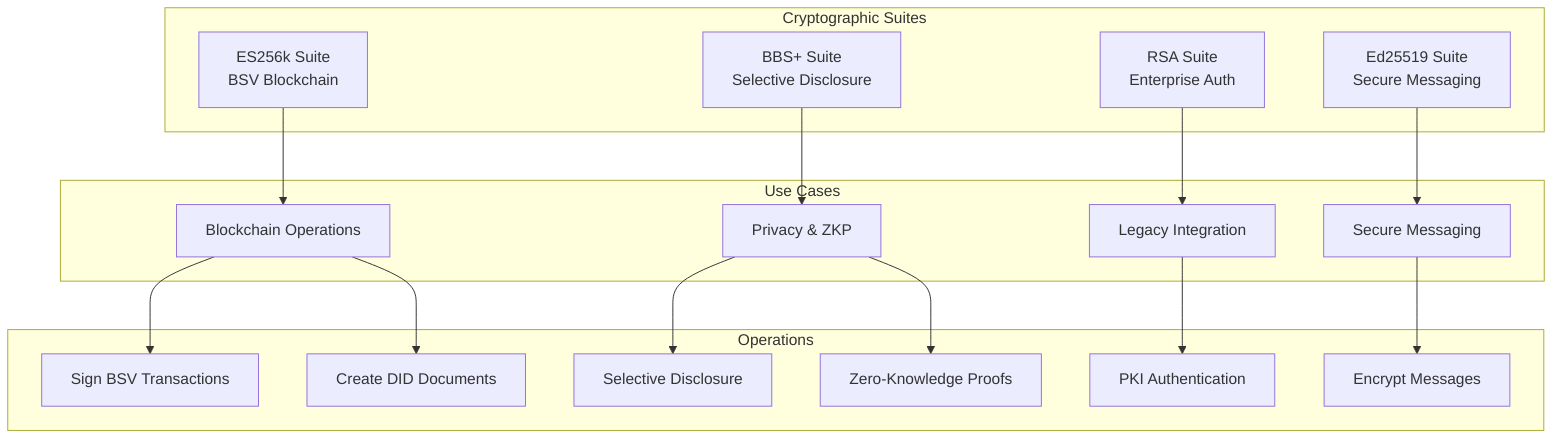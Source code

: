 graph TB
    subgraph "Cryptographic Suites"
        ES256K[ES256k Suite<br/>BSV Blockchain]
        BBS[BBS+ Suite<br/>Selective Disclosure]
        RSA[RSA Suite<br/>Enterprise Auth]
        ED25519[Ed25519 Suite<br/>Secure Messaging]
    end
    
    subgraph "Use Cases"
        BLOCKCHAIN[Blockchain Operations]
        PRIVACY[Privacy & ZKP]
        ENTERPRISE[Legacy Integration]
        MESSAGING[Secure Messaging]
    end
    
    subgraph "Operations"
        SIGN_TX[Sign BSV Transactions]
        CREATE_DID[Create DID Documents]
        SELECTIVE[Selective Disclosure]
        ZKP[Zero-Knowledge Proofs]
        PKI[PKI Authentication]
        ENCRYPT[Encrypt Messages]
    end
    
    ES256K --> BLOCKCHAIN
    BBS --> PRIVACY
    RSA --> ENTERPRISE
    ED25519 --> MESSAGING
    
    BLOCKCHAIN --> SIGN_TX
    BLOCKCHAIN --> CREATE_DID
    PRIVACY --> SELECTIVE
    PRIVACY --> ZKP
    ENTERPRISE --> PKI
    MESSAGING --> ENCRYPT